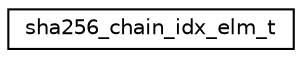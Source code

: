digraph "Graphical Class Hierarchy"
{
 // LATEX_PDF_SIZE
  edge [fontname="Helvetica",fontsize="10",labelfontname="Helvetica",labelfontsize="10"];
  node [fontname="Helvetica",fontsize="10",shape=record];
  rankdir="LR";
  Node0 [label="sha256_chain_idx_elm_t",height=0.2,width=0.4,color="black", fillcolor="white", style="filled",URL="$structsha256__chain__idx__elm__t.html",tooltip="sha256-chain indexed element"];
}
